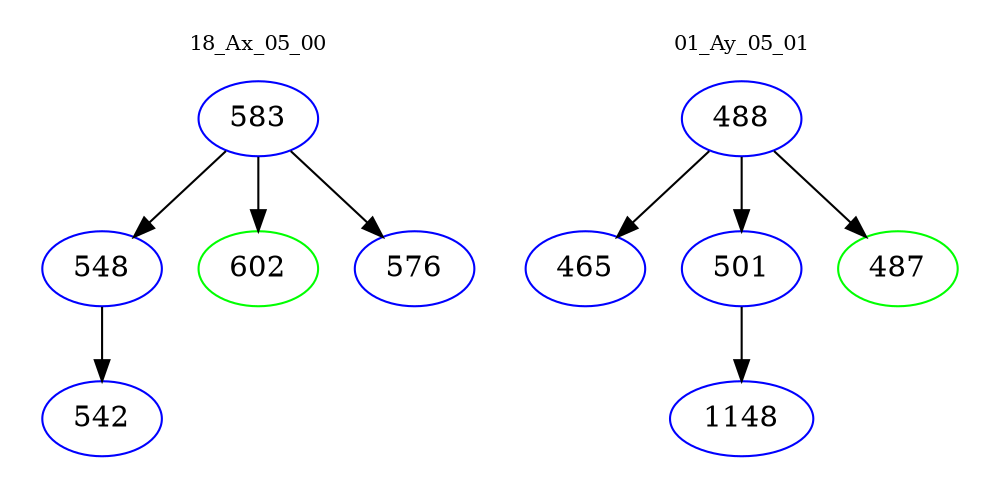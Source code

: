 digraph{
subgraph cluster_0 {
color = white
label = "18_Ax_05_00";
fontsize=10;
T0_583 [label="583", color="blue"]
T0_583 -> T0_548 [color="black"]
T0_548 [label="548", color="blue"]
T0_548 -> T0_542 [color="black"]
T0_542 [label="542", color="blue"]
T0_583 -> T0_602 [color="black"]
T0_602 [label="602", color="green"]
T0_583 -> T0_576 [color="black"]
T0_576 [label="576", color="blue"]
}
subgraph cluster_1 {
color = white
label = "01_Ay_05_01";
fontsize=10;
T1_488 [label="488", color="blue"]
T1_488 -> T1_465 [color="black"]
T1_465 [label="465", color="blue"]
T1_488 -> T1_501 [color="black"]
T1_501 [label="501", color="blue"]
T1_501 -> T1_1148 [color="black"]
T1_1148 [label="1148", color="blue"]
T1_488 -> T1_487 [color="black"]
T1_487 [label="487", color="green"]
}
}

